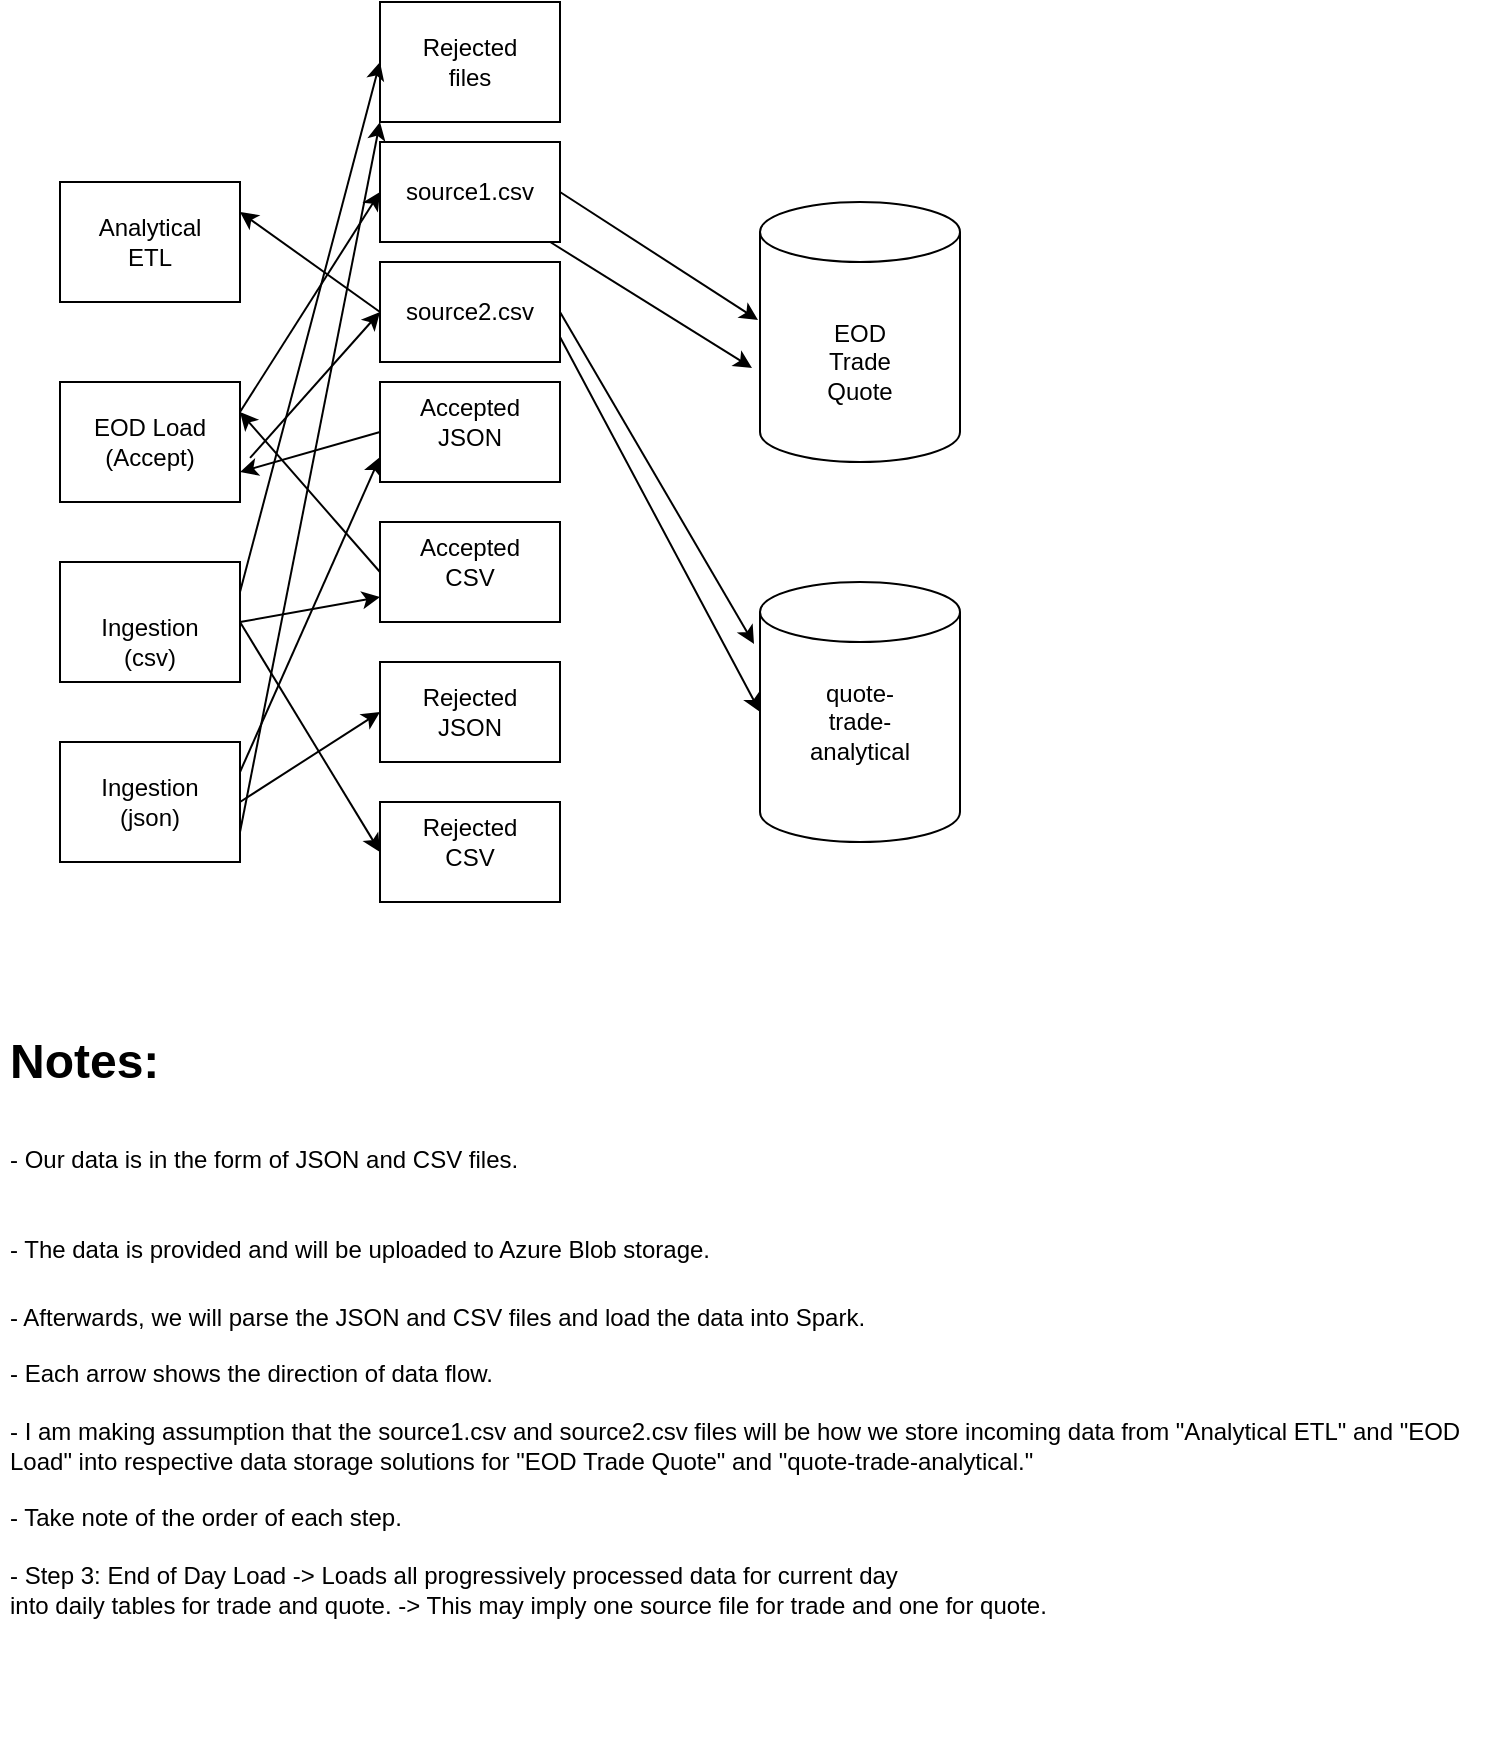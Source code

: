 <mxfile version="14.6.13" type="github">
  <diagram id="xhTGQpEdMfN5HkY3dnWF" name="Page-1">
    <mxGraphModel dx="870" dy="796" grid="1" gridSize="10" guides="1" tooltips="1" connect="1" arrows="1" fold="1" page="1" pageScale="1" pageWidth="827" pageHeight="1169" math="0" shadow="0">
      <root>
        <mxCell id="0" />
        <mxCell id="1" parent="0" />
        <mxCell id="jwXrqD8DB2JA0oPTdb8M-1" value="" style="shape=cylinder3;whiteSpace=wrap;html=1;boundedLbl=1;backgroundOutline=1;size=15;" parent="1" vertex="1">
          <mxGeometry x="410" y="110" width="100" height="130" as="geometry" />
        </mxCell>
        <mxCell id="jwXrqD8DB2JA0oPTdb8M-3" value="EOD&lt;br&gt;Trade&lt;br&gt;Quote" style="text;html=1;strokeColor=none;fillColor=none;align=center;verticalAlign=middle;whiteSpace=wrap;rounded=0;" parent="1" vertex="1">
          <mxGeometry x="440" y="180" width="40" height="20" as="geometry" />
        </mxCell>
        <mxCell id="jwXrqD8DB2JA0oPTdb8M-7" value="&lt;h1&gt;Notes:&lt;/h1&gt;&lt;h1&gt;&lt;span style=&quot;font-size: 12px ; font-weight: normal&quot;&gt;- Our data is in&amp;nbsp;the form of JSON and CSV files.&lt;/span&gt;&lt;/h1&gt;&lt;h1&gt;&lt;span style=&quot;font-size: 12px ; font-weight: normal&quot;&gt;- The data is provided and will be uploaded to Azure Blob storage.&lt;/span&gt;&lt;/h1&gt;&lt;div&gt;- Afterwards, we will parse the JSON and CSV files&amp;nbsp;and load the data into Spark.&lt;/div&gt;&lt;div&gt;&lt;br&gt;&lt;/div&gt;&lt;div&gt;- Each arrow shows the direction of data flow.&lt;/div&gt;&lt;div&gt;&lt;br&gt;&lt;/div&gt;&lt;div&gt;- I am making assumption that the source1.csv and source2.csv files will be how we store incoming data from &quot;Analytical ETL&quot; and &quot;EOD Load&quot; into respective data storage solutions for &quot;EOD Trade Quote&quot; and &quot;quote-trade-analytical.&quot;&lt;/div&gt;&lt;div&gt;&lt;br&gt;&lt;/div&gt;&lt;div&gt;- Take note of the order of each step.&lt;/div&gt;&lt;div&gt;&lt;br&gt;&lt;/div&gt;&lt;div&gt;- Step 3: End of Day Load -&amp;gt; Loads all progressively processed data for current day&lt;/div&gt;&lt;div&gt;into daily tables for trade and quote. -&amp;gt; This may imply one source file for trade and one for quote.&lt;/div&gt;" style="text;html=1;strokeColor=none;fillColor=none;spacing=5;spacingTop=-20;whiteSpace=wrap;overflow=hidden;rounded=0;" parent="1" vertex="1">
          <mxGeometry x="30" y="520" width="750" height="360" as="geometry" />
        </mxCell>
        <mxCell id="jwXrqD8DB2JA0oPTdb8M-24" value="" style="rounded=0;whiteSpace=wrap;html=1;" parent="1" vertex="1">
          <mxGeometry x="220" y="340" width="90" height="50" as="geometry" />
        </mxCell>
        <mxCell id="jwXrqD8DB2JA0oPTdb8M-25" value="" style="rounded=0;whiteSpace=wrap;html=1;" parent="1" vertex="1">
          <mxGeometry x="220" y="410" width="90" height="50" as="geometry" />
        </mxCell>
        <mxCell id="jwXrqD8DB2JA0oPTdb8M-27" value="Rejected&lt;br&gt;CSV" style="text;html=1;strokeColor=none;fillColor=none;align=center;verticalAlign=middle;whiteSpace=wrap;rounded=0;" parent="1" vertex="1">
          <mxGeometry x="245" y="420" width="40" height="20" as="geometry" />
        </mxCell>
        <mxCell id="jwXrqD8DB2JA0oPTdb8M-28" value="Rejected&lt;br&gt;JSON" style="text;html=1;strokeColor=none;fillColor=none;align=center;verticalAlign=middle;whiteSpace=wrap;rounded=0;" parent="1" vertex="1">
          <mxGeometry x="245" y="355" width="40" height="20" as="geometry" />
        </mxCell>
        <mxCell id="jwXrqD8DB2JA0oPTdb8M-29" value="" style="rounded=0;whiteSpace=wrap;html=1;" parent="1" vertex="1">
          <mxGeometry x="220" y="200" width="90" height="50" as="geometry" />
        </mxCell>
        <mxCell id="jwXrqD8DB2JA0oPTdb8M-30" value="" style="rounded=0;whiteSpace=wrap;html=1;" parent="1" vertex="1">
          <mxGeometry x="220" y="270" width="90" height="50" as="geometry" />
        </mxCell>
        <mxCell id="jwXrqD8DB2JA0oPTdb8M-31" value="Accepted&lt;br&gt;JSON" style="text;html=1;strokeColor=none;fillColor=none;align=center;verticalAlign=middle;whiteSpace=wrap;rounded=0;" parent="1" vertex="1">
          <mxGeometry x="245" y="210" width="40" height="20" as="geometry" />
        </mxCell>
        <mxCell id="jwXrqD8DB2JA0oPTdb8M-32" value="Accepted&lt;br&gt;CSV" style="text;html=1;strokeColor=none;fillColor=none;align=center;verticalAlign=middle;whiteSpace=wrap;rounded=0;" parent="1" vertex="1">
          <mxGeometry x="245" y="280" width="40" height="20" as="geometry" />
        </mxCell>
        <mxCell id="jwXrqD8DB2JA0oPTdb8M-37" value="" style="rounded=0;whiteSpace=wrap;html=1;" parent="1" vertex="1">
          <mxGeometry x="60" y="200" width="90" height="60" as="geometry" />
        </mxCell>
        <mxCell id="jwXrqD8DB2JA0oPTdb8M-38" value="" style="rounded=0;whiteSpace=wrap;html=1;" parent="1" vertex="1">
          <mxGeometry x="60" y="100" width="90" height="60" as="geometry" />
        </mxCell>
        <mxCell id="jwXrqD8DB2JA0oPTdb8M-39" value="EOD Load (Accept)" style="text;html=1;strokeColor=none;fillColor=none;align=center;verticalAlign=middle;whiteSpace=wrap;rounded=0;" parent="1" vertex="1">
          <mxGeometry x="70" y="220" width="70" height="20" as="geometry" />
        </mxCell>
        <mxCell id="jwXrqD8DB2JA0oPTdb8M-40" value="Analytical ETL" style="text;html=1;strokeColor=none;fillColor=none;align=center;verticalAlign=middle;whiteSpace=wrap;rounded=0;" parent="1" vertex="1">
          <mxGeometry x="85" y="120" width="40" height="20" as="geometry" />
        </mxCell>
        <mxCell id="ZmxnJUbd2xQeFVasTvaD-3" value="" style="rounded=0;whiteSpace=wrap;html=1;" parent="1" vertex="1">
          <mxGeometry x="60" y="380" width="90" height="60" as="geometry" />
        </mxCell>
        <mxCell id="ZmxnJUbd2xQeFVasTvaD-4" value="" style="rounded=0;whiteSpace=wrap;html=1;" parent="1" vertex="1">
          <mxGeometry x="60" y="290" width="90" height="60" as="geometry" />
        </mxCell>
        <mxCell id="ZmxnJUbd2xQeFVasTvaD-6" value="Ingestion&lt;br&gt;(csv)" style="text;html=1;strokeColor=none;fillColor=none;align=center;verticalAlign=middle;whiteSpace=wrap;rounded=0;" parent="1" vertex="1">
          <mxGeometry x="85" y="320" width="40" height="20" as="geometry" />
        </mxCell>
        <mxCell id="ZmxnJUbd2xQeFVasTvaD-7" value="Ingestion&lt;br&gt;(json)" style="text;html=1;strokeColor=none;fillColor=none;align=center;verticalAlign=middle;whiteSpace=wrap;rounded=0;" parent="1" vertex="1">
          <mxGeometry x="85" y="400" width="40" height="20" as="geometry" />
        </mxCell>
        <mxCell id="ZmxnJUbd2xQeFVasTvaD-8" value="" style="shape=cylinder3;whiteSpace=wrap;html=1;boundedLbl=1;backgroundOutline=1;size=15;" parent="1" vertex="1">
          <mxGeometry x="410" y="300" width="100" height="130" as="geometry" />
        </mxCell>
        <mxCell id="jwXrqD8DB2JA0oPTdb8M-4" value="quote-trade-analytical" style="text;html=1;strokeColor=none;fillColor=none;align=center;verticalAlign=middle;whiteSpace=wrap;rounded=0;" parent="1" vertex="1">
          <mxGeometry x="440" y="360" width="40" height="20" as="geometry" />
        </mxCell>
        <mxCell id="ZmxnJUbd2xQeFVasTvaD-11" value="" style="rounded=0;whiteSpace=wrap;html=1;" parent="1" vertex="1">
          <mxGeometry x="220" y="10" width="90" height="60" as="geometry" />
        </mxCell>
        <mxCell id="ZmxnJUbd2xQeFVasTvaD-12" value="" style="rounded=0;whiteSpace=wrap;html=1;" parent="1" vertex="1">
          <mxGeometry x="220" y="140" width="90" height="50" as="geometry" />
        </mxCell>
        <mxCell id="ZmxnJUbd2xQeFVasTvaD-14" value="Rejected&lt;br&gt;files" style="text;html=1;strokeColor=none;fillColor=none;align=center;verticalAlign=middle;whiteSpace=wrap;rounded=0;" parent="1" vertex="1">
          <mxGeometry x="245" y="30" width="40" height="20" as="geometry" />
        </mxCell>
        <mxCell id="ZmxnJUbd2xQeFVasTvaD-18" value="" style="rounded=0;whiteSpace=wrap;html=1;" parent="1" vertex="1">
          <mxGeometry x="220" y="80" width="90" height="50" as="geometry" />
        </mxCell>
        <mxCell id="ZmxnJUbd2xQeFVasTvaD-13" value="source1.csv" style="text;html=1;strokeColor=none;fillColor=none;align=center;verticalAlign=middle;whiteSpace=wrap;rounded=0;" parent="1" vertex="1">
          <mxGeometry x="245" y="95" width="40" height="20" as="geometry" />
        </mxCell>
        <mxCell id="ZmxnJUbd2xQeFVasTvaD-20" value="source2.csv" style="text;html=1;strokeColor=none;fillColor=none;align=center;verticalAlign=middle;whiteSpace=wrap;rounded=0;" parent="1" vertex="1">
          <mxGeometry x="245" y="155" width="40" height="20" as="geometry" />
        </mxCell>
        <mxCell id="NlLRoMa97Bdj_uzlT2Qg-1" value="" style="endArrow=classic;html=1;exitX=1;exitY=0.5;exitDx=0;exitDy=0;entryX=0;entryY=0.5;entryDx=0;entryDy=0;" edge="1" parent="1" source="ZmxnJUbd2xQeFVasTvaD-4" target="jwXrqD8DB2JA0oPTdb8M-25">
          <mxGeometry width="50" height="50" relative="1" as="geometry">
            <mxPoint x="390" y="430" as="sourcePoint" />
            <mxPoint x="440" y="380" as="targetPoint" />
          </mxGeometry>
        </mxCell>
        <mxCell id="NlLRoMa97Bdj_uzlT2Qg-2" value="" style="endArrow=classic;html=1;exitX=1;exitY=0.5;exitDx=0;exitDy=0;entryX=0;entryY=0.75;entryDx=0;entryDy=0;" edge="1" parent="1" source="ZmxnJUbd2xQeFVasTvaD-4" target="jwXrqD8DB2JA0oPTdb8M-30">
          <mxGeometry width="50" height="50" relative="1" as="geometry">
            <mxPoint x="160" y="330" as="sourcePoint" />
            <mxPoint x="230" y="445" as="targetPoint" />
          </mxGeometry>
        </mxCell>
        <mxCell id="NlLRoMa97Bdj_uzlT2Qg-3" value="" style="endArrow=classic;html=1;exitX=1;exitY=0.5;exitDx=0;exitDy=0;entryX=0;entryY=0.5;entryDx=0;entryDy=0;" edge="1" parent="1" source="ZmxnJUbd2xQeFVasTvaD-3" target="jwXrqD8DB2JA0oPTdb8M-24">
          <mxGeometry width="50" height="50" relative="1" as="geometry">
            <mxPoint x="170" y="340" as="sourcePoint" />
            <mxPoint x="240" y="455" as="targetPoint" />
          </mxGeometry>
        </mxCell>
        <mxCell id="NlLRoMa97Bdj_uzlT2Qg-4" value="" style="endArrow=classic;html=1;exitX=1;exitY=0.25;exitDx=0;exitDy=0;entryX=0;entryY=0.75;entryDx=0;entryDy=0;" edge="1" parent="1" source="ZmxnJUbd2xQeFVasTvaD-3" target="jwXrqD8DB2JA0oPTdb8M-29">
          <mxGeometry width="50" height="50" relative="1" as="geometry">
            <mxPoint x="180" y="350" as="sourcePoint" />
            <mxPoint x="250" y="465" as="targetPoint" />
          </mxGeometry>
        </mxCell>
        <mxCell id="NlLRoMa97Bdj_uzlT2Qg-5" value="" style="endArrow=classic;html=1;entryX=1;entryY=0.75;entryDx=0;entryDy=0;exitX=0;exitY=0.5;exitDx=0;exitDy=0;" edge="1" parent="1" source="jwXrqD8DB2JA0oPTdb8M-29" target="jwXrqD8DB2JA0oPTdb8M-37">
          <mxGeometry width="50" height="50" relative="1" as="geometry">
            <mxPoint x="170" y="210" as="sourcePoint" />
            <mxPoint x="230" y="247.5" as="targetPoint" />
          </mxGeometry>
        </mxCell>
        <mxCell id="NlLRoMa97Bdj_uzlT2Qg-6" value="" style="endArrow=classic;html=1;entryX=1;entryY=0.25;entryDx=0;entryDy=0;exitX=0;exitY=0.5;exitDx=0;exitDy=0;" edge="1" parent="1" source="jwXrqD8DB2JA0oPTdb8M-30" target="jwXrqD8DB2JA0oPTdb8M-37">
          <mxGeometry width="50" height="50" relative="1" as="geometry">
            <mxPoint x="230" y="235" as="sourcePoint" />
            <mxPoint x="160" y="255" as="targetPoint" />
          </mxGeometry>
        </mxCell>
        <mxCell id="NlLRoMa97Bdj_uzlT2Qg-7" value="" style="endArrow=classic;html=1;exitX=1;exitY=0.25;exitDx=0;exitDy=0;entryX=0;entryY=0.5;entryDx=0;entryDy=0;" edge="1" parent="1" source="ZmxnJUbd2xQeFVasTvaD-4" target="ZmxnJUbd2xQeFVasTvaD-11">
          <mxGeometry width="50" height="50" relative="1" as="geometry">
            <mxPoint x="160" y="330" as="sourcePoint" />
            <mxPoint x="230" y="317.5" as="targetPoint" />
          </mxGeometry>
        </mxCell>
        <mxCell id="NlLRoMa97Bdj_uzlT2Qg-8" value="" style="endArrow=classic;html=1;exitX=1;exitY=0.75;exitDx=0;exitDy=0;entryX=0;entryY=1;entryDx=0;entryDy=0;" edge="1" parent="1" source="ZmxnJUbd2xQeFVasTvaD-3" target="ZmxnJUbd2xQeFVasTvaD-11">
          <mxGeometry width="50" height="50" relative="1" as="geometry">
            <mxPoint x="170" y="340" as="sourcePoint" />
            <mxPoint x="240" y="327.5" as="targetPoint" />
          </mxGeometry>
        </mxCell>
        <mxCell id="NlLRoMa97Bdj_uzlT2Qg-10" value="" style="endArrow=classic;html=1;entryX=0;entryY=0.5;entryDx=0;entryDy=0;exitX=1;exitY=0.25;exitDx=0;exitDy=0;" edge="1" parent="1" source="jwXrqD8DB2JA0oPTdb8M-37" target="ZmxnJUbd2xQeFVasTvaD-18">
          <mxGeometry width="50" height="50" relative="1" as="geometry">
            <mxPoint x="154" y="124" as="sourcePoint" />
            <mxPoint x="115" y="170" as="targetPoint" />
          </mxGeometry>
        </mxCell>
        <mxCell id="NlLRoMa97Bdj_uzlT2Qg-11" value="" style="endArrow=classic;html=1;entryX=0;entryY=0.5;entryDx=0;entryDy=0;exitX=1.056;exitY=0.633;exitDx=0;exitDy=0;exitPerimeter=0;" edge="1" parent="1" source="jwXrqD8DB2JA0oPTdb8M-37" target="ZmxnJUbd2xQeFVasTvaD-12">
          <mxGeometry width="50" height="50" relative="1" as="geometry">
            <mxPoint x="160" y="130.217" as="sourcePoint" />
            <mxPoint x="230" y="115" as="targetPoint" />
          </mxGeometry>
        </mxCell>
        <mxCell id="NlLRoMa97Bdj_uzlT2Qg-12" value="" style="endArrow=classic;html=1;exitX=1;exitY=0.5;exitDx=0;exitDy=0;entryX=-0.01;entryY=0.454;entryDx=0;entryDy=0;entryPerimeter=0;" edge="1" parent="1" source="ZmxnJUbd2xQeFVasTvaD-18" target="jwXrqD8DB2JA0oPTdb8M-1">
          <mxGeometry width="50" height="50" relative="1" as="geometry">
            <mxPoint x="160" y="130.217" as="sourcePoint" />
            <mxPoint x="405" y="158" as="targetPoint" />
          </mxGeometry>
        </mxCell>
        <mxCell id="NlLRoMa97Bdj_uzlT2Qg-13" value="" style="endArrow=classic;html=1;entryX=0;entryY=0.5;entryDx=0;entryDy=0;exitX=1;exitY=0.75;exitDx=0;exitDy=0;entryPerimeter=0;" edge="1" parent="1" source="ZmxnJUbd2xQeFVasTvaD-12" target="ZmxnJUbd2xQeFVasTvaD-8">
          <mxGeometry width="50" height="50" relative="1" as="geometry">
            <mxPoint x="320" y="115" as="sourcePoint" />
            <mxPoint x="415" y="167.97" as="targetPoint" />
          </mxGeometry>
        </mxCell>
        <mxCell id="NlLRoMa97Bdj_uzlT2Qg-14" value="" style="endArrow=classic;html=1;exitX=0;exitY=0.5;exitDx=0;exitDy=0;entryX=1;entryY=0.25;entryDx=0;entryDy=0;" edge="1" parent="1" source="ZmxnJUbd2xQeFVasTvaD-12" target="jwXrqD8DB2JA0oPTdb8M-38">
          <mxGeometry width="50" height="50" relative="1" as="geometry">
            <mxPoint x="320" y="115" as="sourcePoint" />
            <mxPoint x="419" y="179.02" as="targetPoint" />
          </mxGeometry>
        </mxCell>
        <mxCell id="NlLRoMa97Bdj_uzlT2Qg-15" value="" style="endArrow=classic;html=1;entryX=-0.04;entryY=0.638;entryDx=0;entryDy=0;entryPerimeter=0;" edge="1" parent="1" source="ZmxnJUbd2xQeFVasTvaD-18" target="jwXrqD8DB2JA0oPTdb8M-1">
          <mxGeometry width="50" height="50" relative="1" as="geometry">
            <mxPoint x="320" y="115" as="sourcePoint" />
            <mxPoint x="419" y="179.02" as="targetPoint" />
          </mxGeometry>
        </mxCell>
        <mxCell id="NlLRoMa97Bdj_uzlT2Qg-16" value="" style="endArrow=classic;html=1;entryX=-0.03;entryY=0.238;entryDx=0;entryDy=0;entryPerimeter=0;exitX=1;exitY=0.5;exitDx=0;exitDy=0;" edge="1" parent="1" source="ZmxnJUbd2xQeFVasTvaD-12" target="ZmxnJUbd2xQeFVasTvaD-8">
          <mxGeometry width="50" height="50" relative="1" as="geometry">
            <mxPoint x="315.084" y="140" as="sourcePoint" />
            <mxPoint x="416" y="202.94" as="targetPoint" />
          </mxGeometry>
        </mxCell>
      </root>
    </mxGraphModel>
  </diagram>
</mxfile>
